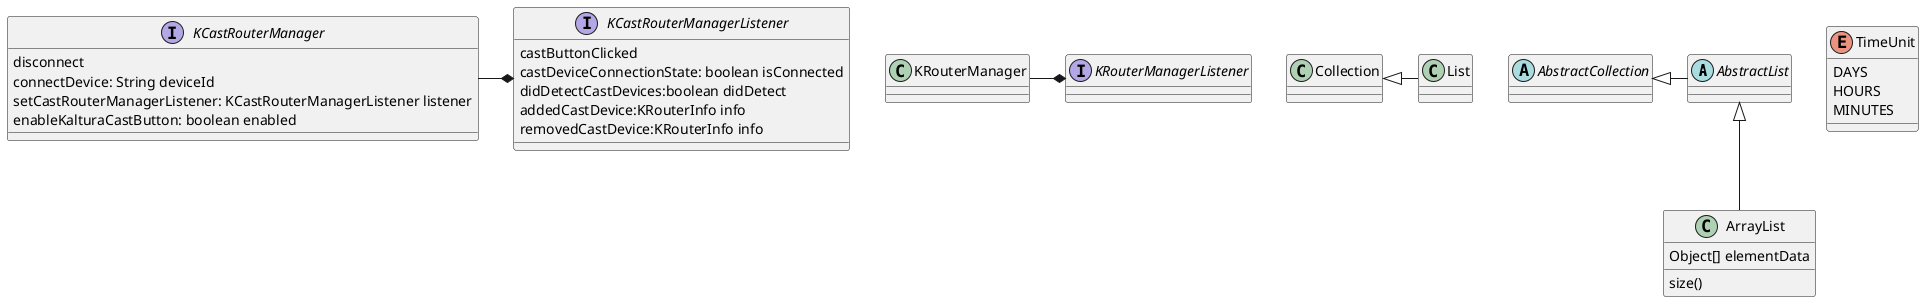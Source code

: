 @startuml

abstract class AbstractList
abstract AbstractCollection
interface KCastRouterManagerListener {
    castButtonClicked
    castDeviceConnectionState: boolean isConnected
    didDetectCastDevices:boolean didDetect
    addedCastDevice:KRouterInfo info
    removedCastDevice:KRouterInfo info
}

interface KCastRouterManager {
    disconnect
    connectDevice: String deviceId
    setCastRouterManagerListener: KCastRouterManagerListener listener
    enableKalturaCastButton: boolean enabled
}

interface KRouterManagerListener {
}

class KRouterManager {

}

KCastRouterManager -* KCastRouterManagerListener
KRouterManager -* KRouterManagerListener

Collection <|- List
AbstractCollection <|- AbstractList
AbstractList <|-- ArrayList

class ArrayList {
Object[] elementData
size()
}

enum TimeUnit {
DAYS
HOURS
MINUTES
}

@enduml